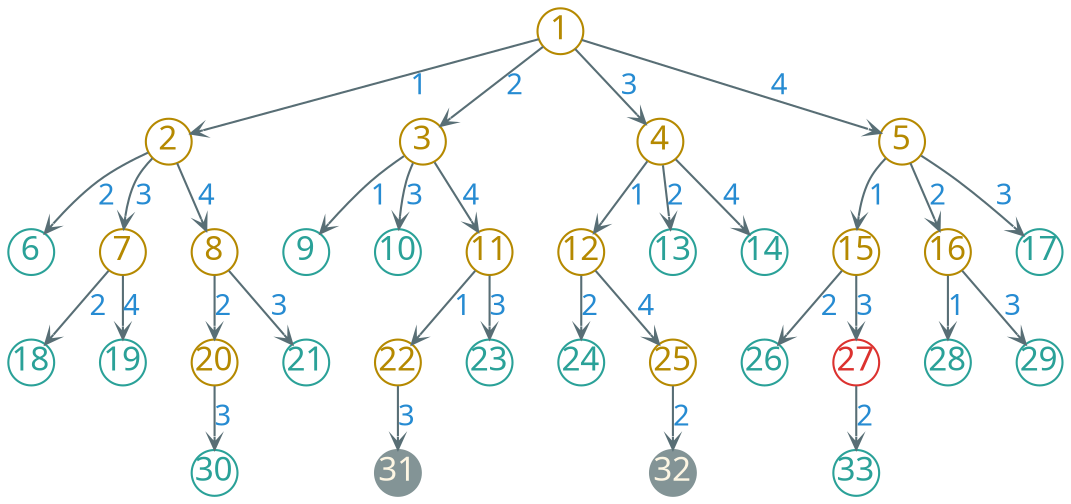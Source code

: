 digraph g {
    bgcolor=transparent
    rankdir=TB
    graph [nodesep=0.3, ranksep=0.2]
    node [shape=circle, fixedsize=true, width=0.3, color="#b58900", fontcolor="#b58900", fontsize=16, fontname="LXGWWenKai"]
    edge [arrowhead=vee, color="#586e75", fontcolor="#268bd2", fontsize=14, fontname="LXGWWenKai", arrowsize=0.6]

    1 -> 2 [label="1"]
    1 -> 3 [label="2"]
    1 -> 4 [label="3"]
    1 -> 5 [label="4"]

    node [color="#2aa198", fontcolor="#2aa198"]

    2 -> 6 [label="2"]

    node [color="#b58900", fontcolor="#b58900"]

    2 -> 7 [label="3"]

    2 -> 8 [label="4"]

    node [color="#2aa198", fontcolor="#2aa198"]

    3 -> 9 [label="1"]
    3 -> 10 [label="3"]

    node [color="#b58900", fontcolor="#b58900"]

    3 -> 11 [label="4"]

    4 -> 12 [label="1"]

    node [color="#2aa198", fontcolor="#2aa198"]

    4 -> 13 [label="2"]
    4 -> 14 [label="4"]

    node [color="#b58900", fontcolor="#b58900"]

    5 -> 15 [label="1"]
    5 -> 16 [label="2"]

    node [color="#2aa198", fontcolor="#2aa198"]

    5 -> 17 [label="3"]
    7 -> 18 [label="2"]
    7 -> 19 [label="4"]

    node [color="#b58900", fontcolor="#b58900"]

    8 -> 20 [label="2"]

    node [color="#2aa198", fontcolor="#2aa198"]

    8 -> 21 [label="3"]

    node [color="#b58900", fontcolor="#b58900"]

    11 -> 22 [label="1"]

    node [color="#2aa198", fontcolor="#2aa198"]

    11 -> 23 [label="3"]
    12 -> 24 [label="2"]

    node [color="#b58900", fontcolor="#b58900"]
    
    12 -> 25 [label="4"]

    node [color="#2aa198", fontcolor="#2aa198"]

    15 -> 26 [label="2"]

    node [color="#dc322f", fontcolor="#dc322f"]

    15 -> 27 [label="3"]

    node [color="#2aa198", fontcolor="#2aa198"]

    16 -> 28 [label="1"]
    16 -> 29 [label="3"]
    20 -> 30 [label="3"]
    27 -> 33 [label="2"]

    node [style=filled, color="#839496", fontcolor="#fdf6e3", fillcolor="#839496"]

    22 -> 31 [label="3"]
    25 -> 32 [label="2"]
}
